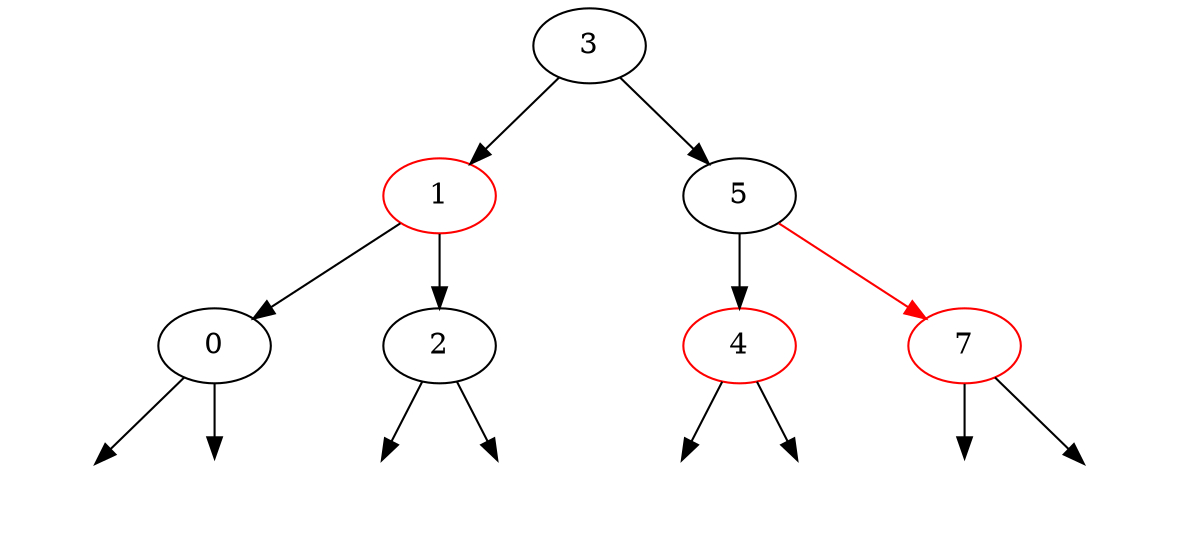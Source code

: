 digraph {
    "Node(value=3, rank=2)" [label="3"]; #done
    "Node(value=1, rank=1)" [label="1", color="red"]; #done
    "Node(value=4, rank=0)" [label="4", color="red"]; #done
    "Node(value=7, rank=0)" [label="7", color="red"]; #done
    "Node(value=0, rank=0)" [label="0"]; #done
    "Node(value=2, rank=0)" [label="2"]; #done
    "Node(value=5, rank=1)" [label="5"]; #done

    "nil2" [label="", color=none]
    "nil3" [label="", color=none]
    "nil4" [label="", color=none]
    "nil5" [label="", color=none]
    "nil6" [label="", color=none]
    "nil7" [label="", color=none]
    "nil8" [label="", color=none]
    "nil9" [label="", color=none]

    "Node(value=3, rank=2)" -> "Node(value=1, rank=1)" #done
    "Node(value=1, rank=1)" -> "Node(value=0, rank=0)" #done
    "Node(value=1, rank=1)" -> "Node(value=2, rank=0)" #done
    "Node(value=3, rank=2)" -> "Node(value=5, rank=1)" #done
    "Node(value=5, rank=1)" -> "Node(value=4, rank=0)" #done
    "Node(value=5, rank=1)" -> "Node(value=7, rank=0)" [color="red"] #done

    "Node(value=0, rank=0)" -> "nil2"
    "Node(value=0, rank=0)" -> "nil3"
    "Node(value=2, rank=0)" -> "nil4"
    "Node(value=2, rank=0)" -> "nil5"
    "Node(value=4, rank=0)" -> "nil6"
    "Node(value=4, rank=0)" -> "nil7"
    "Node(value=7, rank=0)" -> "nil8"
    "Node(value=7, rank=0)" -> "nil9"
}
